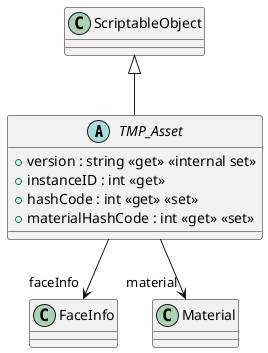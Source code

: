 @startuml
abstract class TMP_Asset {
    + version : string <<get>> <<internal set>>
    + instanceID : int <<get>>
    + hashCode : int <<get>> <<set>>
    + materialHashCode : int <<get>> <<set>>
}
ScriptableObject <|-- TMP_Asset
TMP_Asset --> "faceInfo" FaceInfo
TMP_Asset --> "material" Material
@enduml
